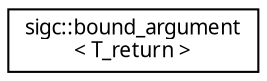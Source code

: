 digraph "Graphical Class Hierarchy"
{
  edge [fontname="Sans",fontsize="10",labelfontname="Sans",labelfontsize="10"];
  node [fontname="Sans",fontsize="10",shape=record];
  rankdir="LR";
  Node1 [label="sigc::bound_argument\l\< T_return \>",height=0.2,width=0.4,color="black", fillcolor="white", style="filled",URL="$classsigc_1_1bound__argument.html"];
}
